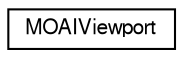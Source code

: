 digraph G
{
  edge [fontname="FreeSans",fontsize="10",labelfontname="FreeSans",labelfontsize="10"];
  node [fontname="FreeSans",fontsize="10",shape=record];
  rankdir=LR;
  Node1 [label="MOAIViewport",height=0.2,width=0.4,color="black", fillcolor="white", style="filled",URL="$class_m_o_a_i_viewport.html",tooltip="Viewport object."];
}
